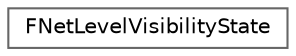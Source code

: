 digraph "Graphical Class Hierarchy"
{
 // INTERACTIVE_SVG=YES
 // LATEX_PDF_SIZE
  bgcolor="transparent";
  edge [fontname=Helvetica,fontsize=10,labelfontname=Helvetica,labelfontsize=10];
  node [fontname=Helvetica,fontsize=10,shape=box,height=0.2,width=0.4];
  rankdir="LR";
  Node0 [id="Node000000",label="FNetLevelVisibilityState",height=0.2,width=0.4,color="grey40", fillcolor="white", style="filled",URL="$de/d33/structFNetLevelVisibilityState.html",tooltip=" "];
}
